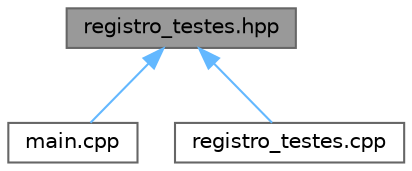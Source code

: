 digraph "registro_testes.hpp"
{
 // LATEX_PDF_SIZE
  bgcolor="transparent";
  edge [fontname=Helvetica,fontsize=10,labelfontname=Helvetica,labelfontsize=10];
  node [fontname=Helvetica,fontsize=10,shape=box,height=0.2,width=0.4];
  Node1 [id="Node000001",label="registro_testes.hpp",height=0.2,width=0.4,color="gray40", fillcolor="grey60", style="filled", fontcolor="black",tooltip="Gerencia a configuração do luabridge para api lua."];
  Node1 -> Node2 [id="edge1_Node000001_Node000002",dir="back",color="steelblue1",style="solid",tooltip=" "];
  Node2 [id="Node000002",label="main.cpp",height=0.2,width=0.4,color="grey40", fillcolor="white", style="filled",URL="$testes_2src_2main_8cpp.html",tooltip="Sumário de testes."];
  Node1 -> Node3 [id="edge2_Node000001_Node000003",dir="back",color="steelblue1",style="solid",tooltip=" "];
  Node3 [id="Node000003",label="registro_testes.cpp",height=0.2,width=0.4,color="grey40", fillcolor="white", style="filled",URL="$registro__testes_8cpp.html",tooltip=" "];
}
